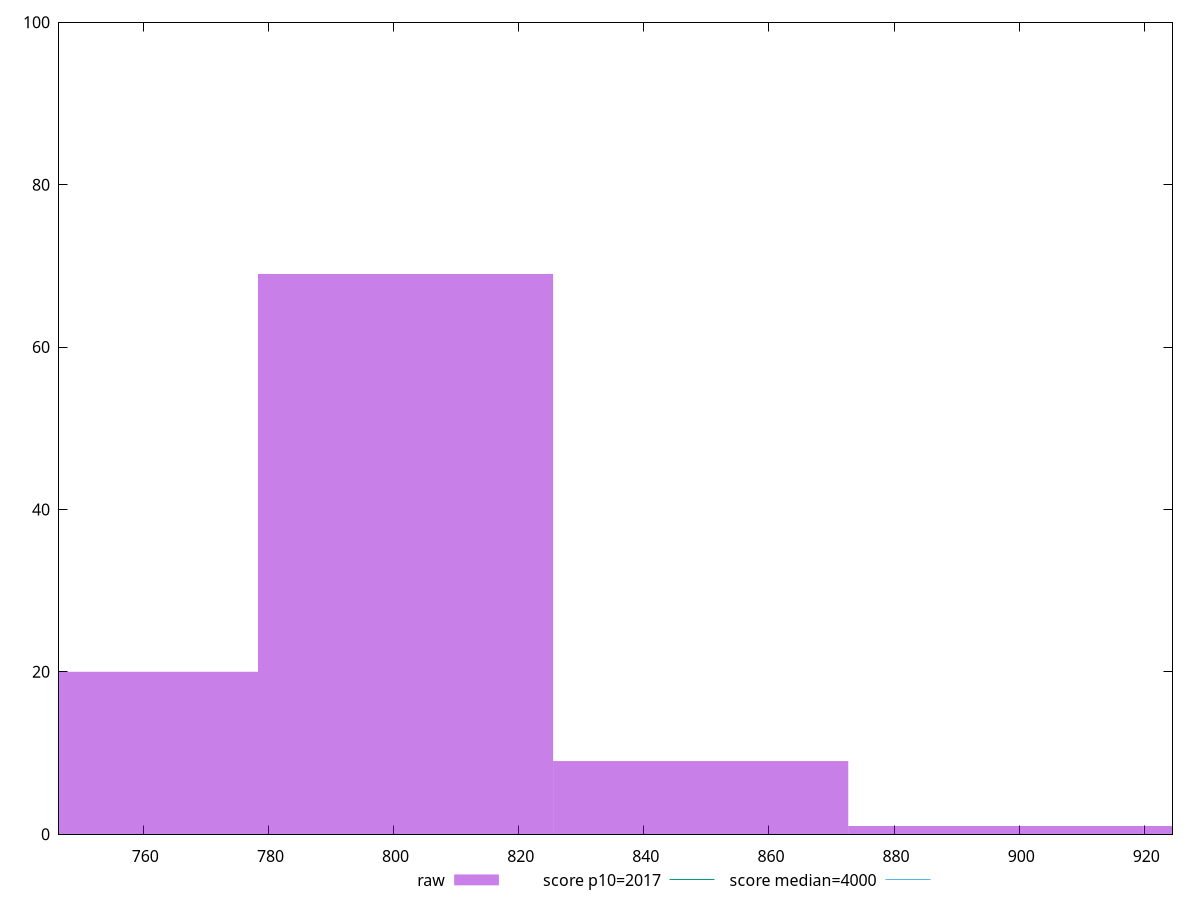 reset

$raw <<EOF
801.9174785713042 69
754.7458621847569 20
849.0890949578516 9
896.2607113443988 1
943.4323277309461 1
EOF

set key outside below
set boxwidth 47.171616386547306
set xrange [746.5239999999998:924.4960000000003]
set yrange [0:100]
set style fill transparent solid 0.5 noborder

set parametric
set terminal svg size 640, 490 enhanced background rgb 'white'
set output "report_00007_2020-12-11T15:55:29.892Z/mainthread-work-breakdown/samples/pages+cached+noadtech/raw/histogram.svg"

plot $raw title "raw" with boxes, \
     2017,t title "score p10=2017", \
     4000,t title "score median=4000"

reset
